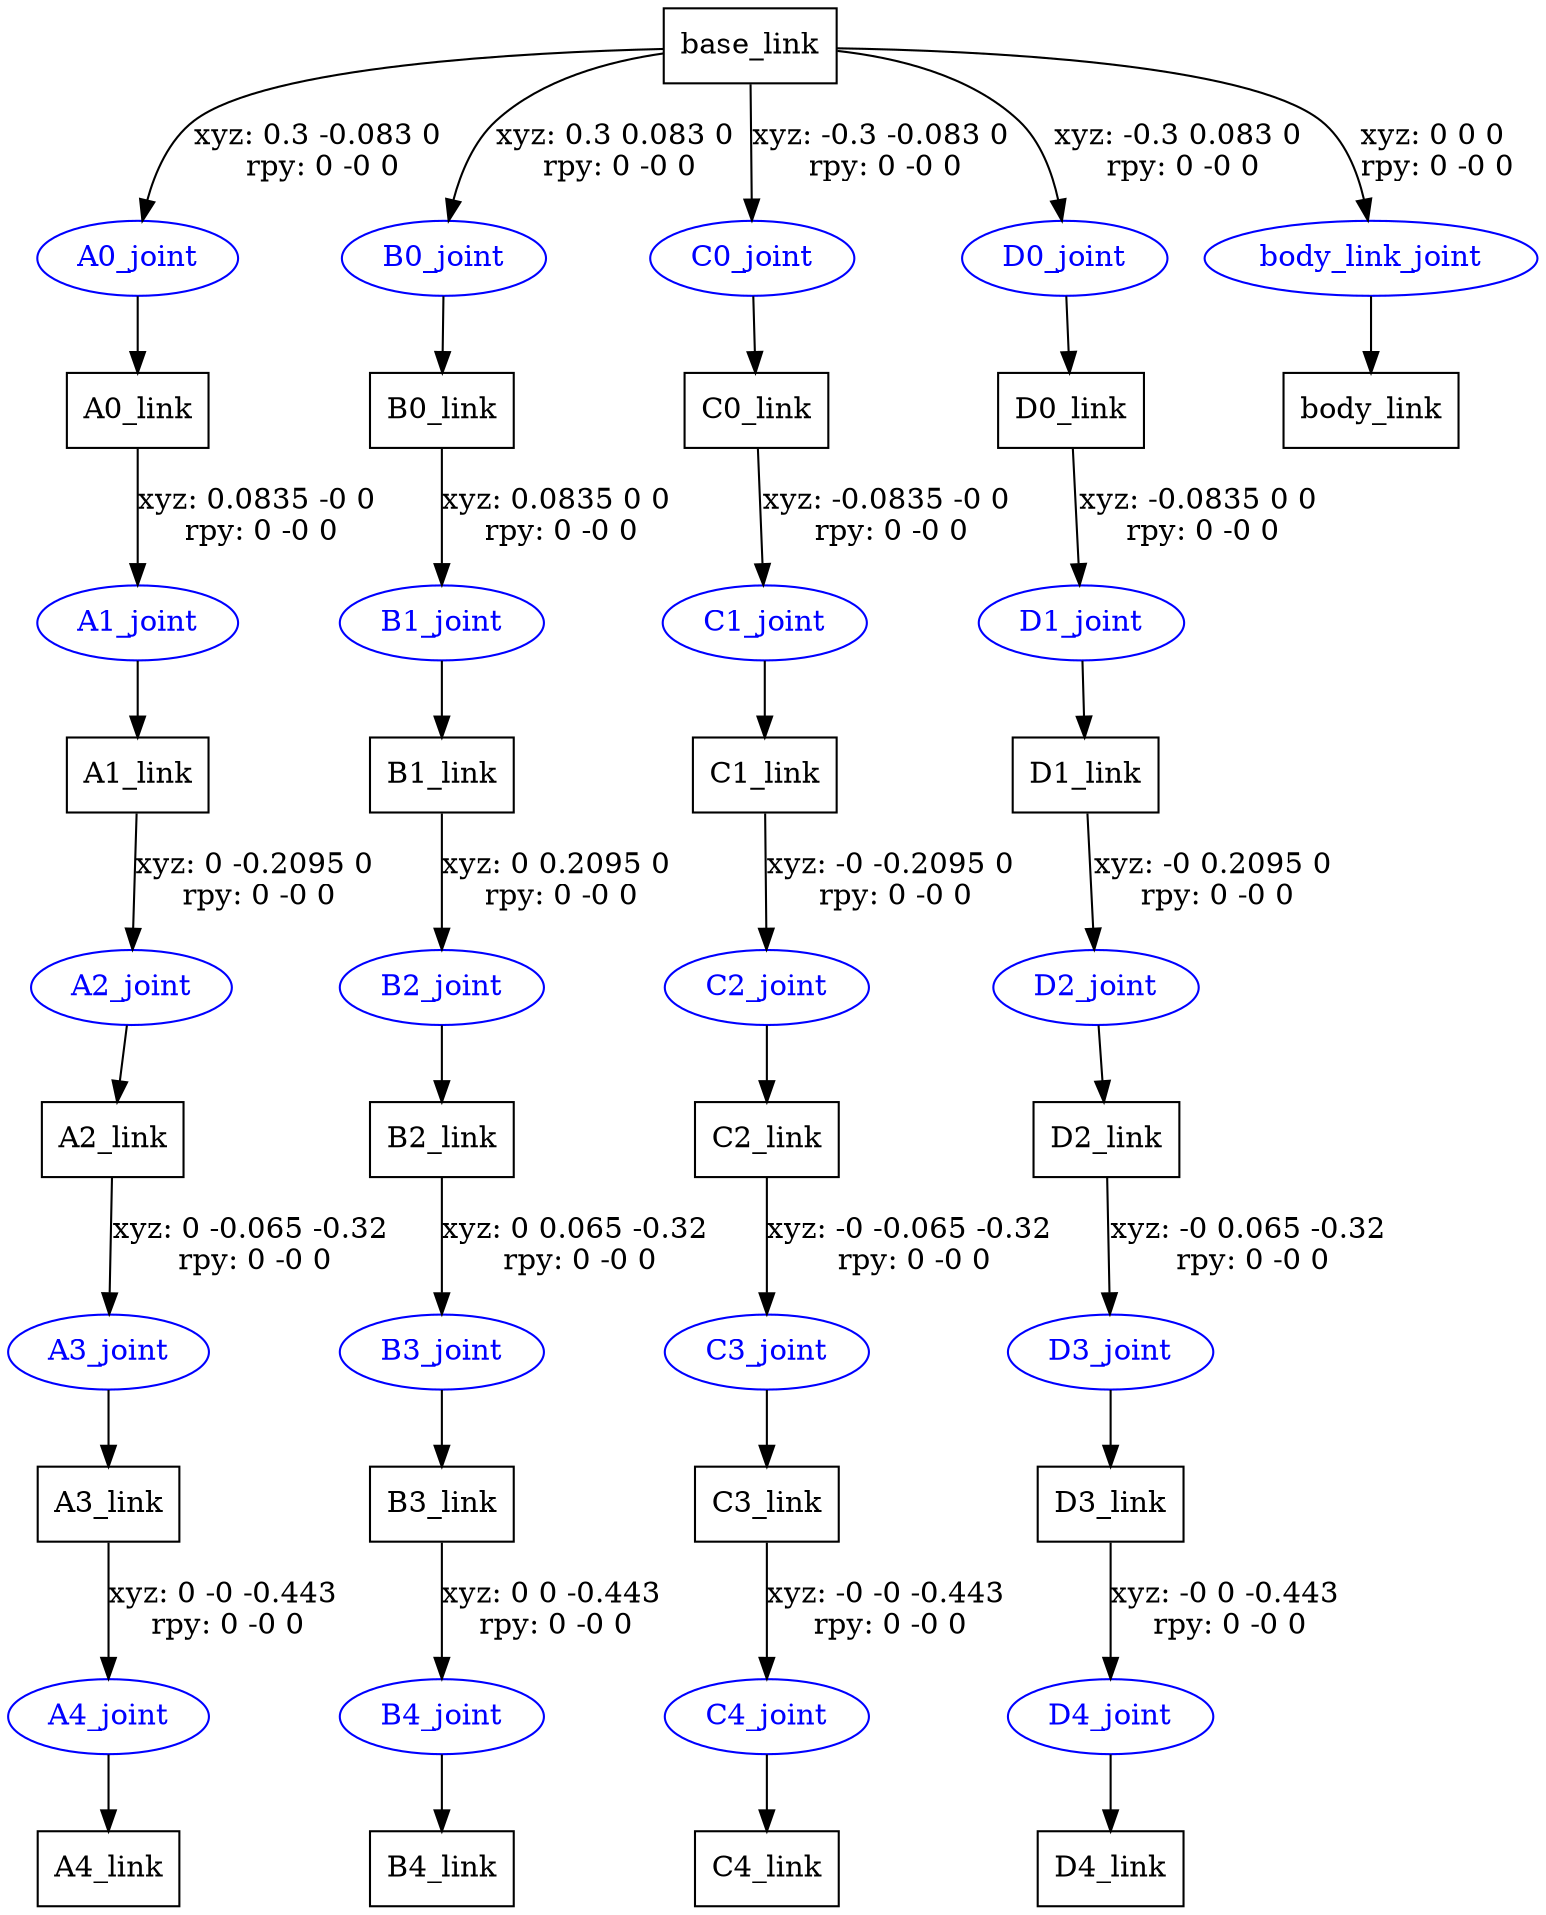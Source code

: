 digraph G {
node [shape=box];
"base_link" [label="base_link"];
"A0_link" [label="A0_link"];
"A1_link" [label="A1_link"];
"A2_link" [label="A2_link"];
"A3_link" [label="A3_link"];
"A4_link" [label="A4_link"];
"B0_link" [label="B0_link"];
"B1_link" [label="B1_link"];
"B2_link" [label="B2_link"];
"B3_link" [label="B3_link"];
"B4_link" [label="B4_link"];
"C0_link" [label="C0_link"];
"C1_link" [label="C1_link"];
"C2_link" [label="C2_link"];
"C3_link" [label="C3_link"];
"C4_link" [label="C4_link"];
"D0_link" [label="D0_link"];
"D1_link" [label="D1_link"];
"D2_link" [label="D2_link"];
"D3_link" [label="D3_link"];
"D4_link" [label="D4_link"];
"body_link" [label="body_link"];
node [shape=ellipse, color=blue, fontcolor=blue];
"base_link" -> "A0_joint" [label="xyz: 0.3 -0.083 0 \nrpy: 0 -0 0"]
"A0_joint" -> "A0_link"
"A0_link" -> "A1_joint" [label="xyz: 0.0835 -0 0 \nrpy: 0 -0 0"]
"A1_joint" -> "A1_link"
"A1_link" -> "A2_joint" [label="xyz: 0 -0.2095 0 \nrpy: 0 -0 0"]
"A2_joint" -> "A2_link"
"A2_link" -> "A3_joint" [label="xyz: 0 -0.065 -0.32 \nrpy: 0 -0 0"]
"A3_joint" -> "A3_link"
"A3_link" -> "A4_joint" [label="xyz: 0 -0 -0.443 \nrpy: 0 -0 0"]
"A4_joint" -> "A4_link"
"base_link" -> "B0_joint" [label="xyz: 0.3 0.083 0 \nrpy: 0 -0 0"]
"B0_joint" -> "B0_link"
"B0_link" -> "B1_joint" [label="xyz: 0.0835 0 0 \nrpy: 0 -0 0"]
"B1_joint" -> "B1_link"
"B1_link" -> "B2_joint" [label="xyz: 0 0.2095 0 \nrpy: 0 -0 0"]
"B2_joint" -> "B2_link"
"B2_link" -> "B3_joint" [label="xyz: 0 0.065 -0.32 \nrpy: 0 -0 0"]
"B3_joint" -> "B3_link"
"B3_link" -> "B4_joint" [label="xyz: 0 0 -0.443 \nrpy: 0 -0 0"]
"B4_joint" -> "B4_link"
"base_link" -> "C0_joint" [label="xyz: -0.3 -0.083 0 \nrpy: 0 -0 0"]
"C0_joint" -> "C0_link"
"C0_link" -> "C1_joint" [label="xyz: -0.0835 -0 0 \nrpy: 0 -0 0"]
"C1_joint" -> "C1_link"
"C1_link" -> "C2_joint" [label="xyz: -0 -0.2095 0 \nrpy: 0 -0 0"]
"C2_joint" -> "C2_link"
"C2_link" -> "C3_joint" [label="xyz: -0 -0.065 -0.32 \nrpy: 0 -0 0"]
"C3_joint" -> "C3_link"
"C3_link" -> "C4_joint" [label="xyz: -0 -0 -0.443 \nrpy: 0 -0 0"]
"C4_joint" -> "C4_link"
"base_link" -> "D0_joint" [label="xyz: -0.3 0.083 0 \nrpy: 0 -0 0"]
"D0_joint" -> "D0_link"
"D0_link" -> "D1_joint" [label="xyz: -0.0835 0 0 \nrpy: 0 -0 0"]
"D1_joint" -> "D1_link"
"D1_link" -> "D2_joint" [label="xyz: -0 0.2095 0 \nrpy: 0 -0 0"]
"D2_joint" -> "D2_link"
"D2_link" -> "D3_joint" [label="xyz: -0 0.065 -0.32 \nrpy: 0 -0 0"]
"D3_joint" -> "D3_link"
"D3_link" -> "D4_joint" [label="xyz: -0 0 -0.443 \nrpy: 0 -0 0"]
"D4_joint" -> "D4_link"
"base_link" -> "body_link_joint" [label="xyz: 0 0 0 \nrpy: 0 -0 0"]
"body_link_joint" -> "body_link"
}
